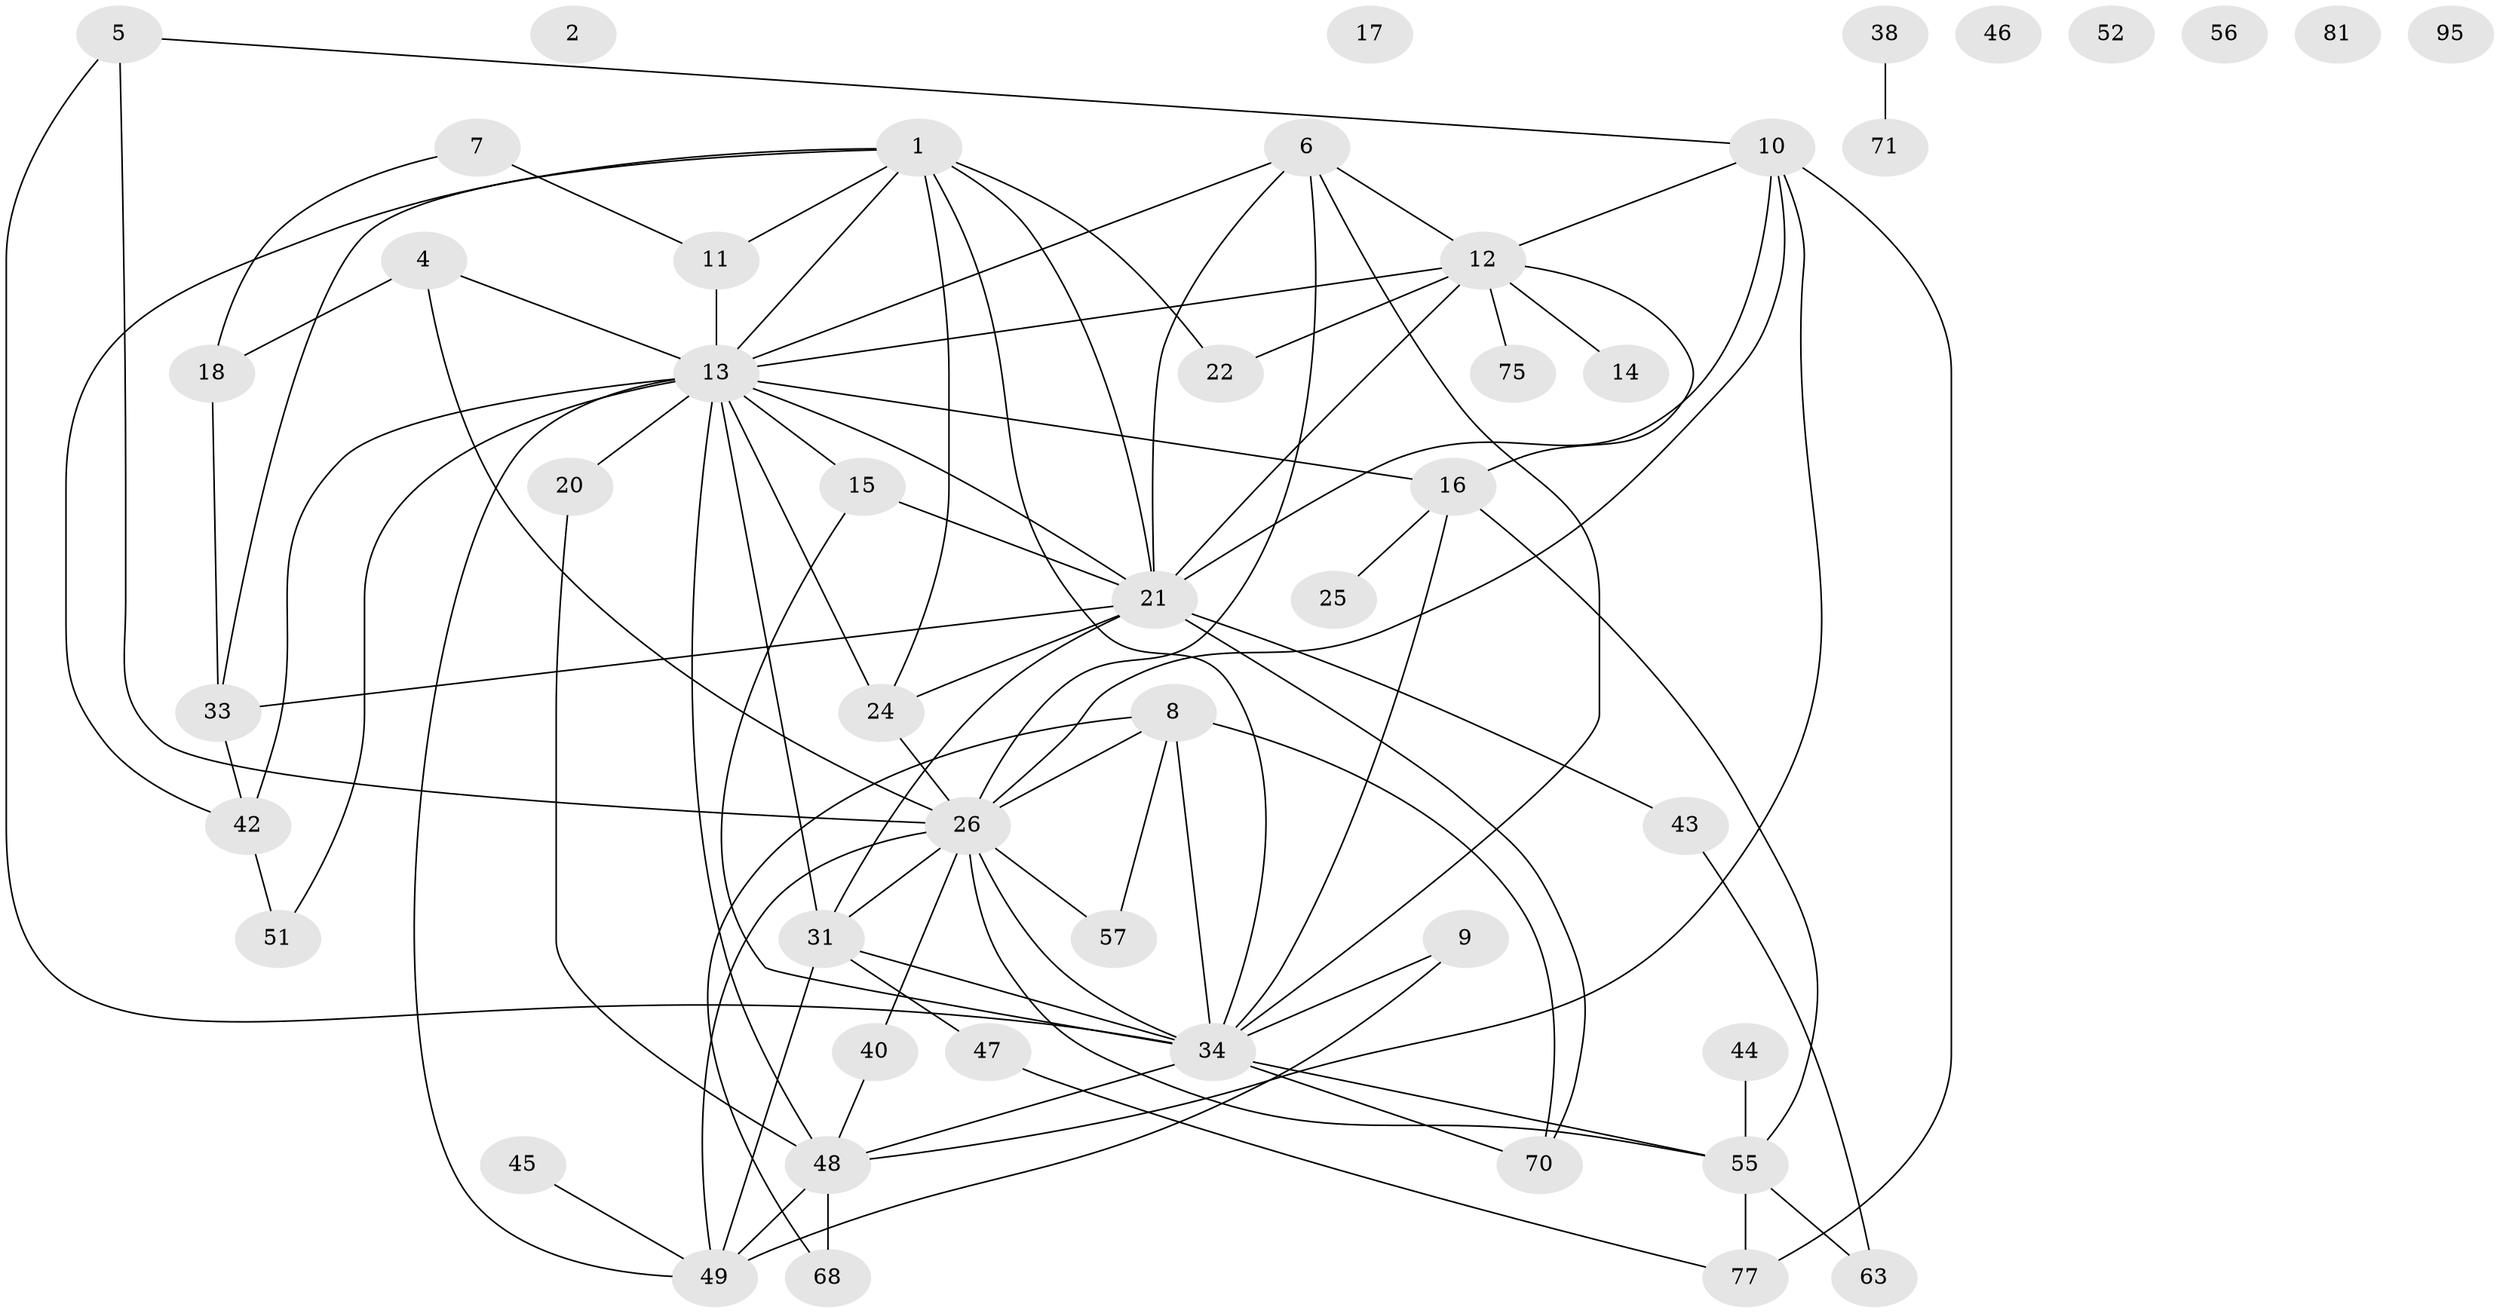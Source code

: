 // original degree distribution, {3: 0.25510204081632654, 0: 0.07142857142857142, 1: 0.15306122448979592, 2: 0.20408163265306123, 4: 0.10204081632653061, 5: 0.15306122448979592, 6: 0.05102040816326531, 7: 0.01020408163265306}
// Generated by graph-tools (version 1.1) at 2025/12/03/09/25 04:12:55]
// undirected, 49 vertices, 87 edges
graph export_dot {
graph [start="1"]
  node [color=gray90,style=filled];
  1 [super="+3+60"];
  2;
  4 [super="+27"];
  5;
  6 [super="+37"];
  7;
  8 [super="+32"];
  9;
  10 [super="+50+89"];
  11 [super="+36"];
  12 [super="+83"];
  13 [super="+19"];
  14;
  15;
  16 [super="+58+92"];
  17;
  18;
  20;
  21 [super="+23"];
  22 [super="+67"];
  24;
  25;
  26 [super="+74+84"];
  31 [super="+73+80"];
  33 [super="+41+59"];
  34 [super="+72+53+39"];
  38;
  40;
  42;
  43 [super="+94"];
  44 [super="+62"];
  45;
  46;
  47;
  48 [super="+69"];
  49 [super="+65"];
  51;
  52;
  55 [super="+64"];
  56;
  57;
  63;
  68;
  70 [super="+79"];
  71;
  75;
  77;
  81;
  95;
  1 -- 33;
  1 -- 22;
  1 -- 24;
  1 -- 11;
  1 -- 21;
  1 -- 34;
  1 -- 42;
  1 -- 13;
  4 -- 26 [weight=3];
  4 -- 18;
  4 -- 13;
  5 -- 10;
  5 -- 34;
  5 -- 26;
  6 -- 34;
  6 -- 21;
  6 -- 12;
  6 -- 26;
  6 -- 13;
  7 -- 18;
  7 -- 11;
  8 -- 34;
  8 -- 68;
  8 -- 70 [weight=2];
  8 -- 57;
  8 -- 26;
  9 -- 34;
  9 -- 49;
  10 -- 48;
  10 -- 12;
  10 -- 77;
  10 -- 21;
  10 -- 26;
  11 -- 13;
  12 -- 75;
  12 -- 22;
  12 -- 14;
  12 -- 21;
  12 -- 16;
  12 -- 13;
  13 -- 16;
  13 -- 42;
  13 -- 15;
  13 -- 48;
  13 -- 49;
  13 -- 51;
  13 -- 20 [weight=2];
  13 -- 21;
  13 -- 24;
  13 -- 31;
  15 -- 21;
  15 -- 34;
  16 -- 34;
  16 -- 55;
  16 -- 25;
  18 -- 33;
  20 -- 48;
  21 -- 24;
  21 -- 70;
  21 -- 43;
  21 -- 31;
  21 -- 33;
  24 -- 26;
  26 -- 31;
  26 -- 34;
  26 -- 40;
  26 -- 57;
  26 -- 49;
  26 -- 55;
  31 -- 47;
  31 -- 34;
  31 -- 49 [weight=2];
  33 -- 42;
  34 -- 70;
  34 -- 48;
  34 -- 55;
  38 -- 71;
  40 -- 48;
  42 -- 51;
  43 -- 63;
  44 -- 55;
  45 -- 49;
  47 -- 77;
  48 -- 49;
  48 -- 68;
  55 -- 63;
  55 -- 77;
}
